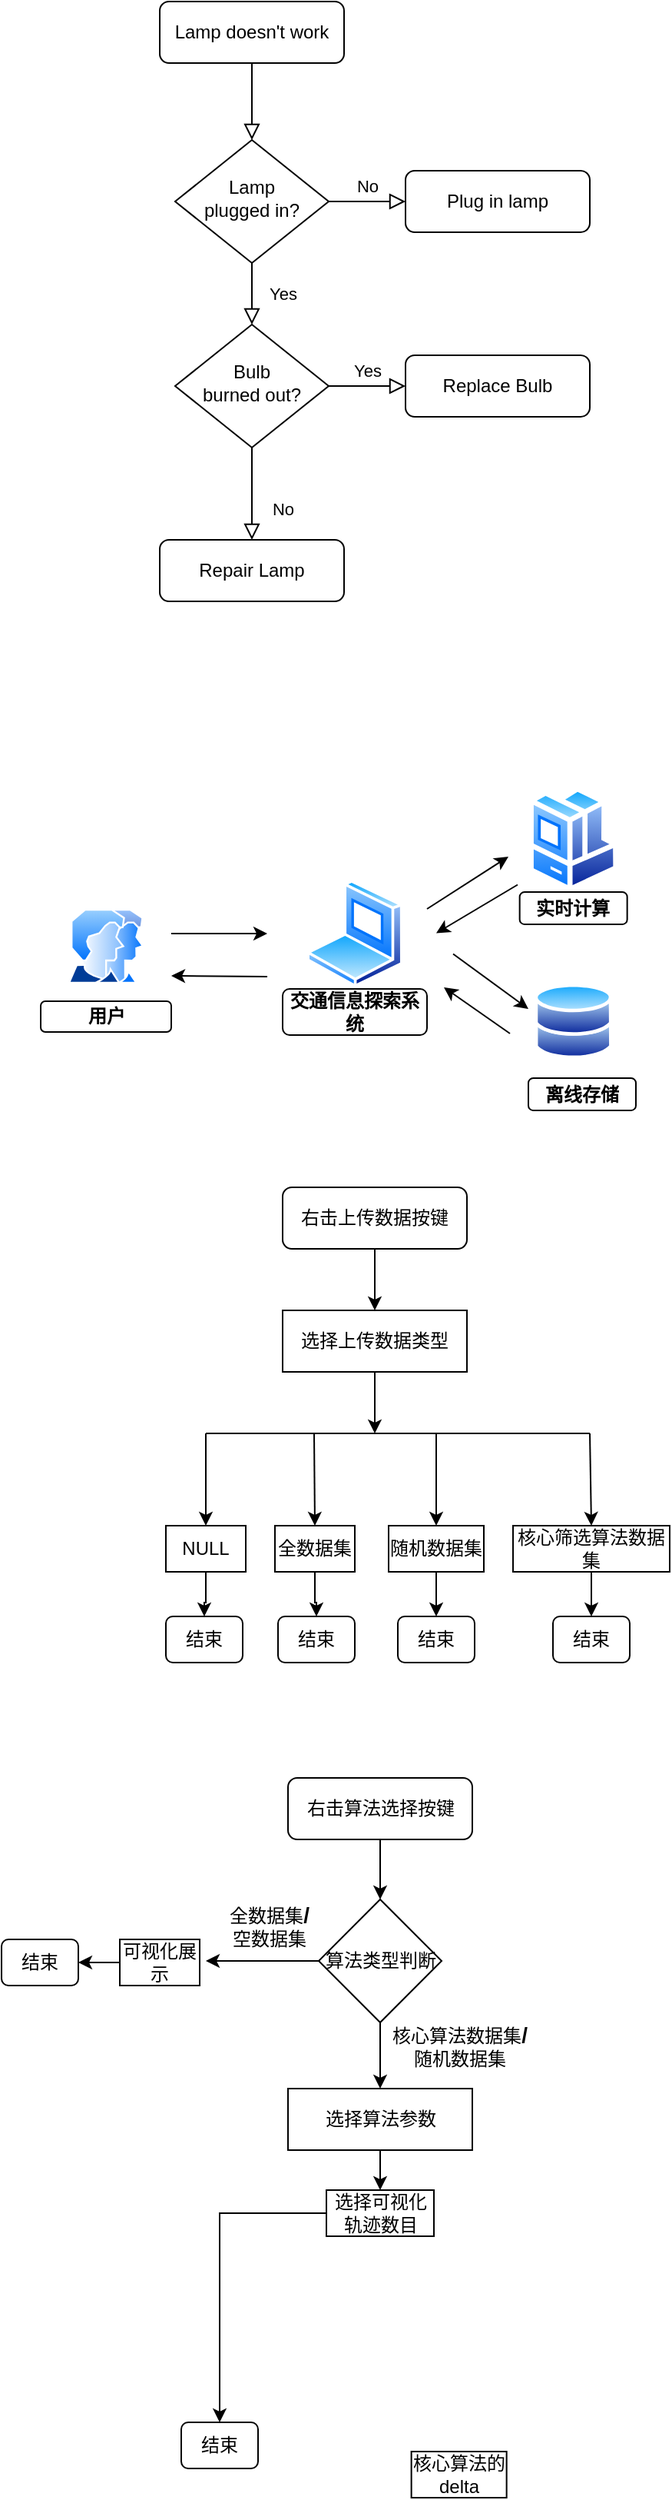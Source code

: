 <mxfile version="14.4.5" type="github">
  <diagram id="C5RBs43oDa-KdzZeNtuy" name="Page-1">
    <mxGraphModel dx="903" dy="575" grid="0" gridSize="10" guides="1" tooltips="1" connect="1" arrows="1" fold="1" page="1" pageScale="1" pageWidth="827" pageHeight="1169" math="0" shadow="0">
      <root>
        <mxCell id="WIyWlLk6GJQsqaUBKTNV-0" />
        <mxCell id="WIyWlLk6GJQsqaUBKTNV-1" parent="WIyWlLk6GJQsqaUBKTNV-0" />
        <mxCell id="WIyWlLk6GJQsqaUBKTNV-2" value="" style="rounded=0;html=1;jettySize=auto;orthogonalLoop=1;fontSize=11;endArrow=block;endFill=0;endSize=8;strokeWidth=1;shadow=0;labelBackgroundColor=none;edgeStyle=orthogonalEdgeStyle;" parent="WIyWlLk6GJQsqaUBKTNV-1" source="WIyWlLk6GJQsqaUBKTNV-3" target="WIyWlLk6GJQsqaUBKTNV-6" edge="1">
          <mxGeometry relative="1" as="geometry" />
        </mxCell>
        <mxCell id="WIyWlLk6GJQsqaUBKTNV-3" value="Lamp doesn&#39;t work" style="rounded=1;whiteSpace=wrap;html=1;fontSize=12;glass=0;strokeWidth=1;shadow=0;" parent="WIyWlLk6GJQsqaUBKTNV-1" vertex="1">
          <mxGeometry x="160" y="80" width="120" height="40" as="geometry" />
        </mxCell>
        <mxCell id="WIyWlLk6GJQsqaUBKTNV-4" value="Yes" style="rounded=0;html=1;jettySize=auto;orthogonalLoop=1;fontSize=11;endArrow=block;endFill=0;endSize=8;strokeWidth=1;shadow=0;labelBackgroundColor=none;edgeStyle=orthogonalEdgeStyle;" parent="WIyWlLk6GJQsqaUBKTNV-1" source="WIyWlLk6GJQsqaUBKTNV-6" target="WIyWlLk6GJQsqaUBKTNV-10" edge="1">
          <mxGeometry y="20" relative="1" as="geometry">
            <mxPoint as="offset" />
          </mxGeometry>
        </mxCell>
        <mxCell id="WIyWlLk6GJQsqaUBKTNV-5" value="No" style="edgeStyle=orthogonalEdgeStyle;rounded=0;html=1;jettySize=auto;orthogonalLoop=1;fontSize=11;endArrow=block;endFill=0;endSize=8;strokeWidth=1;shadow=0;labelBackgroundColor=none;" parent="WIyWlLk6GJQsqaUBKTNV-1" source="WIyWlLk6GJQsqaUBKTNV-6" target="WIyWlLk6GJQsqaUBKTNV-7" edge="1">
          <mxGeometry y="10" relative="1" as="geometry">
            <mxPoint as="offset" />
          </mxGeometry>
        </mxCell>
        <mxCell id="WIyWlLk6GJQsqaUBKTNV-6" value="Lamp&lt;br&gt;plugged in?" style="rhombus;whiteSpace=wrap;html=1;shadow=0;fontFamily=Helvetica;fontSize=12;align=center;strokeWidth=1;spacing=6;spacingTop=-4;" parent="WIyWlLk6GJQsqaUBKTNV-1" vertex="1">
          <mxGeometry x="170" y="170" width="100" height="80" as="geometry" />
        </mxCell>
        <mxCell id="WIyWlLk6GJQsqaUBKTNV-7" value="Plug in lamp" style="rounded=1;whiteSpace=wrap;html=1;fontSize=12;glass=0;strokeWidth=1;shadow=0;" parent="WIyWlLk6GJQsqaUBKTNV-1" vertex="1">
          <mxGeometry x="320" y="190" width="120" height="40" as="geometry" />
        </mxCell>
        <mxCell id="WIyWlLk6GJQsqaUBKTNV-8" value="No" style="rounded=0;html=1;jettySize=auto;orthogonalLoop=1;fontSize=11;endArrow=block;endFill=0;endSize=8;strokeWidth=1;shadow=0;labelBackgroundColor=none;edgeStyle=orthogonalEdgeStyle;" parent="WIyWlLk6GJQsqaUBKTNV-1" source="WIyWlLk6GJQsqaUBKTNV-10" target="WIyWlLk6GJQsqaUBKTNV-11" edge="1">
          <mxGeometry x="0.333" y="20" relative="1" as="geometry">
            <mxPoint as="offset" />
          </mxGeometry>
        </mxCell>
        <mxCell id="WIyWlLk6GJQsqaUBKTNV-9" value="Yes" style="edgeStyle=orthogonalEdgeStyle;rounded=0;html=1;jettySize=auto;orthogonalLoop=1;fontSize=11;endArrow=block;endFill=0;endSize=8;strokeWidth=1;shadow=0;labelBackgroundColor=none;" parent="WIyWlLk6GJQsqaUBKTNV-1" source="WIyWlLk6GJQsqaUBKTNV-10" target="WIyWlLk6GJQsqaUBKTNV-12" edge="1">
          <mxGeometry y="10" relative="1" as="geometry">
            <mxPoint as="offset" />
          </mxGeometry>
        </mxCell>
        <mxCell id="WIyWlLk6GJQsqaUBKTNV-10" value="Bulb&lt;br&gt;burned out?" style="rhombus;whiteSpace=wrap;html=1;shadow=0;fontFamily=Helvetica;fontSize=12;align=center;strokeWidth=1;spacing=6;spacingTop=-4;" parent="WIyWlLk6GJQsqaUBKTNV-1" vertex="1">
          <mxGeometry x="170" y="290" width="100" height="80" as="geometry" />
        </mxCell>
        <mxCell id="WIyWlLk6GJQsqaUBKTNV-11" value="Repair Lamp" style="rounded=1;whiteSpace=wrap;html=1;fontSize=12;glass=0;strokeWidth=1;shadow=0;" parent="WIyWlLk6GJQsqaUBKTNV-1" vertex="1">
          <mxGeometry x="160" y="430" width="120" height="40" as="geometry" />
        </mxCell>
        <mxCell id="WIyWlLk6GJQsqaUBKTNV-12" value="Replace Bulb" style="rounded=1;whiteSpace=wrap;html=1;fontSize=12;glass=0;strokeWidth=1;shadow=0;" parent="WIyWlLk6GJQsqaUBKTNV-1" vertex="1">
          <mxGeometry x="320" y="310" width="120" height="40" as="geometry" />
        </mxCell>
        <mxCell id="07RU_dakuY-ybr0K6Tnr-0" value="" style="aspect=fixed;perimeter=ellipsePerimeter;html=1;align=center;shadow=0;dashed=0;spacingTop=3;image;image=img/lib/active_directory/user_accounts.svg;" vertex="1" parent="WIyWlLk6GJQsqaUBKTNV-1">
          <mxGeometry x="100" y="670" width="50" height="48.5" as="geometry" />
        </mxCell>
        <mxCell id="07RU_dakuY-ybr0K6Tnr-1" value="&lt;b&gt;用户&lt;/b&gt;" style="rounded=1;whiteSpace=wrap;html=1;fontSize=12;glass=0;strokeWidth=1;shadow=0;" vertex="1" parent="WIyWlLk6GJQsqaUBKTNV-1">
          <mxGeometry x="82.5" y="730" width="85" height="20" as="geometry" />
        </mxCell>
        <mxCell id="07RU_dakuY-ybr0K6Tnr-2" value="" style="endArrow=classic;html=1;" edge="1" parent="WIyWlLk6GJQsqaUBKTNV-1">
          <mxGeometry width="50" height="50" relative="1" as="geometry">
            <mxPoint x="167.5" y="686" as="sourcePoint" />
            <mxPoint x="230" y="686" as="targetPoint" />
          </mxGeometry>
        </mxCell>
        <mxCell id="07RU_dakuY-ybr0K6Tnr-3" value="" style="endArrow=classic;html=1;" edge="1" parent="WIyWlLk6GJQsqaUBKTNV-1">
          <mxGeometry width="50" height="50" relative="1" as="geometry">
            <mxPoint x="230" y="714" as="sourcePoint" />
            <mxPoint x="167.5" y="713.5" as="targetPoint" />
          </mxGeometry>
        </mxCell>
        <mxCell id="07RU_dakuY-ybr0K6Tnr-4" value="" style="aspect=fixed;perimeter=ellipsePerimeter;html=1;align=center;shadow=0;dashed=0;spacingTop=3;image;image=img/lib/active_directory/laptop_client.svg;" vertex="1" parent="WIyWlLk6GJQsqaUBKTNV-1">
          <mxGeometry x="255.5" y="651" width="63" height="70" as="geometry" />
        </mxCell>
        <mxCell id="07RU_dakuY-ybr0K6Tnr-5" value="&lt;b&gt;交通信息探索系统&lt;/b&gt;" style="rounded=1;whiteSpace=wrap;html=1;fontSize=12;glass=0;strokeWidth=1;shadow=0;" vertex="1" parent="WIyWlLk6GJQsqaUBKTNV-1">
          <mxGeometry x="240" y="722" width="94" height="30" as="geometry" />
        </mxCell>
        <mxCell id="07RU_dakuY-ybr0K6Tnr-6" value="" style="endArrow=classic;html=1;" edge="1" parent="WIyWlLk6GJQsqaUBKTNV-1">
          <mxGeometry width="50" height="50" relative="1" as="geometry">
            <mxPoint x="334" y="670" as="sourcePoint" />
            <mxPoint x="387" y="636" as="targetPoint" />
          </mxGeometry>
        </mxCell>
        <mxCell id="07RU_dakuY-ybr0K6Tnr-7" value="" style="endArrow=classic;html=1;" edge="1" parent="WIyWlLk6GJQsqaUBKTNV-1">
          <mxGeometry width="50" height="50" relative="1" as="geometry">
            <mxPoint x="393" y="654.25" as="sourcePoint" />
            <mxPoint x="340" y="685.75" as="targetPoint" />
          </mxGeometry>
        </mxCell>
        <mxCell id="07RU_dakuY-ybr0K6Tnr-9" value="" style="aspect=fixed;perimeter=ellipsePerimeter;html=1;align=center;shadow=0;dashed=0;spacingTop=3;image;image=img/lib/active_directory/databases.svg;" vertex="1" parent="WIyWlLk6GJQsqaUBKTNV-1">
          <mxGeometry x="403.82" y="718" width="51.02" height="50" as="geometry" />
        </mxCell>
        <mxCell id="07RU_dakuY-ybr0K6Tnr-10" value="" style="aspect=fixed;perimeter=ellipsePerimeter;html=1;align=center;shadow=0;dashed=0;spacingTop=3;image;image=img/lib/active_directory/workstation_client.svg;" vertex="1" parent="WIyWlLk6GJQsqaUBKTNV-1">
          <mxGeometry x="400" y="590" width="58.65" height="69" as="geometry" />
        </mxCell>
        <mxCell id="07RU_dakuY-ybr0K6Tnr-14" value="" style="endArrow=classic;html=1;" edge="1" parent="WIyWlLk6GJQsqaUBKTNV-1">
          <mxGeometry width="50" height="50" relative="1" as="geometry">
            <mxPoint x="351" y="699.25" as="sourcePoint" />
            <mxPoint x="400" y="735" as="targetPoint" />
          </mxGeometry>
        </mxCell>
        <mxCell id="07RU_dakuY-ybr0K6Tnr-15" value="" style="endArrow=classic;html=1;" edge="1" parent="WIyWlLk6GJQsqaUBKTNV-1">
          <mxGeometry width="50" height="50" relative="1" as="geometry">
            <mxPoint x="388" y="751" as="sourcePoint" />
            <mxPoint x="345" y="721" as="targetPoint" />
          </mxGeometry>
        </mxCell>
        <mxCell id="07RU_dakuY-ybr0K6Tnr-16" value="&lt;b&gt;实时计算&lt;/b&gt;" style="rounded=1;whiteSpace=wrap;html=1;fontSize=12;glass=0;strokeWidth=1;shadow=0;" vertex="1" parent="WIyWlLk6GJQsqaUBKTNV-1">
          <mxGeometry x="394.33" y="659" width="70" height="21" as="geometry" />
        </mxCell>
        <mxCell id="07RU_dakuY-ybr0K6Tnr-18" value="&lt;b&gt;离线存储&lt;/b&gt;" style="rounded=1;whiteSpace=wrap;html=1;fontSize=12;glass=0;strokeWidth=1;shadow=0;" vertex="1" parent="WIyWlLk6GJQsqaUBKTNV-1">
          <mxGeometry x="400" y="780" width="70" height="21" as="geometry" />
        </mxCell>
        <mxCell id="07RU_dakuY-ybr0K6Tnr-20" style="edgeStyle=orthogonalEdgeStyle;rounded=0;orthogonalLoop=1;jettySize=auto;html=1;entryX=0.5;entryY=0;entryDx=0;entryDy=0;" edge="1" parent="WIyWlLk6GJQsqaUBKTNV-1" source="07RU_dakuY-ybr0K6Tnr-19" target="07RU_dakuY-ybr0K6Tnr-21">
          <mxGeometry relative="1" as="geometry">
            <mxPoint x="300" y="921" as="targetPoint" />
          </mxGeometry>
        </mxCell>
        <mxCell id="07RU_dakuY-ybr0K6Tnr-19" value="右击上传数据按键" style="rounded=1;whiteSpace=wrap;html=1;fontSize=12;glass=0;strokeWidth=1;shadow=0;" vertex="1" parent="WIyWlLk6GJQsqaUBKTNV-1">
          <mxGeometry x="240" y="851" width="120" height="40" as="geometry" />
        </mxCell>
        <mxCell id="07RU_dakuY-ybr0K6Tnr-22" style="edgeStyle=orthogonalEdgeStyle;rounded=0;orthogonalLoop=1;jettySize=auto;html=1;" edge="1" parent="WIyWlLk6GJQsqaUBKTNV-1" source="07RU_dakuY-ybr0K6Tnr-21">
          <mxGeometry relative="1" as="geometry">
            <mxPoint x="300" y="1011" as="targetPoint" />
          </mxGeometry>
        </mxCell>
        <mxCell id="07RU_dakuY-ybr0K6Tnr-21" value="选择上传数据类型" style="rounded=0;whiteSpace=wrap;html=1;" vertex="1" parent="WIyWlLk6GJQsqaUBKTNV-1">
          <mxGeometry x="240" y="931" width="120" height="40" as="geometry" />
        </mxCell>
        <mxCell id="07RU_dakuY-ybr0K6Tnr-23" value="" style="endArrow=none;html=1;" edge="1" parent="WIyWlLk6GJQsqaUBKTNV-1">
          <mxGeometry width="50" height="50" relative="1" as="geometry">
            <mxPoint x="190" y="1011" as="sourcePoint" />
            <mxPoint x="440" y="1011" as="targetPoint" />
          </mxGeometry>
        </mxCell>
        <mxCell id="07RU_dakuY-ybr0K6Tnr-24" value="" style="endArrow=classic;html=1;entryX=0.5;entryY=0;entryDx=0;entryDy=0;" edge="1" parent="WIyWlLk6GJQsqaUBKTNV-1" target="07RU_dakuY-ybr0K6Tnr-29">
          <mxGeometry width="50" height="50" relative="1" as="geometry">
            <mxPoint x="190" y="1011" as="sourcePoint" />
            <mxPoint x="190" y="1061" as="targetPoint" />
          </mxGeometry>
        </mxCell>
        <mxCell id="07RU_dakuY-ybr0K6Tnr-25" value="" style="endArrow=classic;html=1;entryX=0.5;entryY=0;entryDx=0;entryDy=0;" edge="1" parent="WIyWlLk6GJQsqaUBKTNV-1" target="07RU_dakuY-ybr0K6Tnr-31">
          <mxGeometry width="50" height="50" relative="1" as="geometry">
            <mxPoint x="260.5" y="1011" as="sourcePoint" />
            <mxPoint x="260.5" y="1061" as="targetPoint" />
          </mxGeometry>
        </mxCell>
        <mxCell id="07RU_dakuY-ybr0K6Tnr-26" value="" style="endArrow=classic;html=1;entryX=0.5;entryY=0;entryDx=0;entryDy=0;" edge="1" parent="WIyWlLk6GJQsqaUBKTNV-1" target="07RU_dakuY-ybr0K6Tnr-32">
          <mxGeometry width="50" height="50" relative="1" as="geometry">
            <mxPoint x="340.0" y="1011" as="sourcePoint" />
            <mxPoint x="340.0" y="1061" as="targetPoint" />
          </mxGeometry>
        </mxCell>
        <mxCell id="07RU_dakuY-ybr0K6Tnr-27" value="" style="endArrow=classic;html=1;entryX=0.5;entryY=0;entryDx=0;entryDy=0;" edge="1" parent="WIyWlLk6GJQsqaUBKTNV-1" target="07RU_dakuY-ybr0K6Tnr-33">
          <mxGeometry width="50" height="50" relative="1" as="geometry">
            <mxPoint x="440" y="1011" as="sourcePoint" />
            <mxPoint x="409.66" y="1061" as="targetPoint" />
          </mxGeometry>
        </mxCell>
        <mxCell id="07RU_dakuY-ybr0K6Tnr-48" style="edgeStyle=orthogonalEdgeStyle;rounded=0;orthogonalLoop=1;jettySize=auto;html=1;entryX=0.5;entryY=0;entryDx=0;entryDy=0;" edge="1" parent="WIyWlLk6GJQsqaUBKTNV-1" source="07RU_dakuY-ybr0K6Tnr-29" target="07RU_dakuY-ybr0K6Tnr-39">
          <mxGeometry relative="1" as="geometry" />
        </mxCell>
        <mxCell id="07RU_dakuY-ybr0K6Tnr-29" value="NULL" style="rounded=0;whiteSpace=wrap;html=1;" vertex="1" parent="WIyWlLk6GJQsqaUBKTNV-1">
          <mxGeometry x="164" y="1071" width="52" height="30" as="geometry" />
        </mxCell>
        <mxCell id="07RU_dakuY-ybr0K6Tnr-47" style="edgeStyle=orthogonalEdgeStyle;rounded=0;orthogonalLoop=1;jettySize=auto;html=1;entryX=0.5;entryY=0;entryDx=0;entryDy=0;" edge="1" parent="WIyWlLk6GJQsqaUBKTNV-1" source="07RU_dakuY-ybr0K6Tnr-31" target="07RU_dakuY-ybr0K6Tnr-41">
          <mxGeometry relative="1" as="geometry" />
        </mxCell>
        <mxCell id="07RU_dakuY-ybr0K6Tnr-31" value="全数据集" style="rounded=0;whiteSpace=wrap;html=1;" vertex="1" parent="WIyWlLk6GJQsqaUBKTNV-1">
          <mxGeometry x="235" y="1071" width="52" height="30" as="geometry" />
        </mxCell>
        <mxCell id="07RU_dakuY-ybr0K6Tnr-46" style="edgeStyle=orthogonalEdgeStyle;rounded=0;orthogonalLoop=1;jettySize=auto;html=1;entryX=0.5;entryY=0;entryDx=0;entryDy=0;" edge="1" parent="WIyWlLk6GJQsqaUBKTNV-1" source="07RU_dakuY-ybr0K6Tnr-32" target="07RU_dakuY-ybr0K6Tnr-42">
          <mxGeometry relative="1" as="geometry" />
        </mxCell>
        <mxCell id="07RU_dakuY-ybr0K6Tnr-32" value="随机数据集" style="rounded=0;whiteSpace=wrap;html=1;" vertex="1" parent="WIyWlLk6GJQsqaUBKTNV-1">
          <mxGeometry x="309" y="1071" width="62" height="30" as="geometry" />
        </mxCell>
        <mxCell id="07RU_dakuY-ybr0K6Tnr-45" style="edgeStyle=orthogonalEdgeStyle;rounded=0;orthogonalLoop=1;jettySize=auto;html=1;entryX=0.5;entryY=0;entryDx=0;entryDy=0;" edge="1" parent="WIyWlLk6GJQsqaUBKTNV-1" source="07RU_dakuY-ybr0K6Tnr-33" target="07RU_dakuY-ybr0K6Tnr-43">
          <mxGeometry relative="1" as="geometry" />
        </mxCell>
        <mxCell id="07RU_dakuY-ybr0K6Tnr-33" value="核心筛选算法数据集" style="rounded=0;whiteSpace=wrap;html=1;" vertex="1" parent="WIyWlLk6GJQsqaUBKTNV-1">
          <mxGeometry x="390" y="1071" width="102" height="30" as="geometry" />
        </mxCell>
        <mxCell id="07RU_dakuY-ybr0K6Tnr-39" value="结束" style="rounded=1;whiteSpace=wrap;html=1;fontSize=12;glass=0;strokeWidth=1;shadow=0;" vertex="1" parent="WIyWlLk6GJQsqaUBKTNV-1">
          <mxGeometry x="164" y="1130" width="50" height="30" as="geometry" />
        </mxCell>
        <mxCell id="07RU_dakuY-ybr0K6Tnr-41" value="结束" style="rounded=1;whiteSpace=wrap;html=1;fontSize=12;glass=0;strokeWidth=1;shadow=0;" vertex="1" parent="WIyWlLk6GJQsqaUBKTNV-1">
          <mxGeometry x="237" y="1130" width="50" height="30" as="geometry" />
        </mxCell>
        <mxCell id="07RU_dakuY-ybr0K6Tnr-42" value="结束" style="rounded=1;whiteSpace=wrap;html=1;fontSize=12;glass=0;strokeWidth=1;shadow=0;" vertex="1" parent="WIyWlLk6GJQsqaUBKTNV-1">
          <mxGeometry x="315" y="1130" width="50" height="30" as="geometry" />
        </mxCell>
        <mxCell id="07RU_dakuY-ybr0K6Tnr-43" value="结束" style="rounded=1;whiteSpace=wrap;html=1;fontSize=12;glass=0;strokeWidth=1;shadow=0;" vertex="1" parent="WIyWlLk6GJQsqaUBKTNV-1">
          <mxGeometry x="416" y="1130" width="50" height="30" as="geometry" />
        </mxCell>
        <mxCell id="07RU_dakuY-ybr0K6Tnr-50" style="edgeStyle=orthogonalEdgeStyle;rounded=0;orthogonalLoop=1;jettySize=auto;html=1;entryX=0.5;entryY=0;entryDx=0;entryDy=0;" edge="1" parent="WIyWlLk6GJQsqaUBKTNV-1" source="07RU_dakuY-ybr0K6Tnr-51" target="07RU_dakuY-ybr0K6Tnr-71">
          <mxGeometry relative="1" as="geometry">
            <mxPoint x="303" y="1306" as="targetPoint" />
          </mxGeometry>
        </mxCell>
        <mxCell id="07RU_dakuY-ybr0K6Tnr-51" value="右击算法选择按键" style="rounded=1;whiteSpace=wrap;html=1;fontSize=12;glass=0;strokeWidth=1;shadow=0;" vertex="1" parent="WIyWlLk6GJQsqaUBKTNV-1">
          <mxGeometry x="243.5" y="1235" width="120" height="40" as="geometry" />
        </mxCell>
        <mxCell id="07RU_dakuY-ybr0K6Tnr-85" style="edgeStyle=orthogonalEdgeStyle;rounded=0;orthogonalLoop=1;jettySize=auto;html=1;entryX=0.5;entryY=0;entryDx=0;entryDy=0;" edge="1" parent="WIyWlLk6GJQsqaUBKTNV-1" source="07RU_dakuY-ybr0K6Tnr-53" target="07RU_dakuY-ybr0K6Tnr-60">
          <mxGeometry relative="1" as="geometry" />
        </mxCell>
        <mxCell id="07RU_dakuY-ybr0K6Tnr-53" value="选择算法参数" style="rounded=0;whiteSpace=wrap;html=1;" vertex="1" parent="WIyWlLk6GJQsqaUBKTNV-1">
          <mxGeometry x="243.5" y="1437" width="120" height="40" as="geometry" />
        </mxCell>
        <mxCell id="07RU_dakuY-ybr0K6Tnr-59" style="edgeStyle=orthogonalEdgeStyle;rounded=0;orthogonalLoop=1;jettySize=auto;html=1;entryX=0.5;entryY=0;entryDx=0;entryDy=0;" edge="1" parent="WIyWlLk6GJQsqaUBKTNV-1" source="07RU_dakuY-ybr0K6Tnr-60" target="07RU_dakuY-ybr0K6Tnr-67">
          <mxGeometry relative="1" as="geometry" />
        </mxCell>
        <mxCell id="07RU_dakuY-ybr0K6Tnr-60" value="选择可视化轨迹数目" style="rounded=0;whiteSpace=wrap;html=1;" vertex="1" parent="WIyWlLk6GJQsqaUBKTNV-1">
          <mxGeometry x="268.5" y="1503" width="70" height="30" as="geometry" />
        </mxCell>
        <mxCell id="07RU_dakuY-ybr0K6Tnr-64" value="核心算法的delta" style="rounded=0;whiteSpace=wrap;html=1;" vertex="1" parent="WIyWlLk6GJQsqaUBKTNV-1">
          <mxGeometry x="323.82" y="1673" width="62" height="30" as="geometry" />
        </mxCell>
        <mxCell id="07RU_dakuY-ybr0K6Tnr-67" value="结束" style="rounded=1;whiteSpace=wrap;html=1;fontSize=12;glass=0;strokeWidth=1;shadow=0;" vertex="1" parent="WIyWlLk6GJQsqaUBKTNV-1">
          <mxGeometry x="174" y="1654" width="50" height="30" as="geometry" />
        </mxCell>
        <mxCell id="07RU_dakuY-ybr0K6Tnr-73" style="edgeStyle=orthogonalEdgeStyle;rounded=0;orthogonalLoop=1;jettySize=auto;html=1;" edge="1" parent="WIyWlLk6GJQsqaUBKTNV-1" source="07RU_dakuY-ybr0K6Tnr-71">
          <mxGeometry relative="1" as="geometry">
            <mxPoint x="190" y="1354" as="targetPoint" />
          </mxGeometry>
        </mxCell>
        <mxCell id="07RU_dakuY-ybr0K6Tnr-86" style="edgeStyle=orthogonalEdgeStyle;rounded=0;orthogonalLoop=1;jettySize=auto;html=1;entryX=0.5;entryY=0;entryDx=0;entryDy=0;" edge="1" parent="WIyWlLk6GJQsqaUBKTNV-1" source="07RU_dakuY-ybr0K6Tnr-71" target="07RU_dakuY-ybr0K6Tnr-53">
          <mxGeometry relative="1" as="geometry" />
        </mxCell>
        <mxCell id="07RU_dakuY-ybr0K6Tnr-71" value="算法类型判断" style="rhombus;whiteSpace=wrap;html=1;" vertex="1" parent="WIyWlLk6GJQsqaUBKTNV-1">
          <mxGeometry x="263.5" y="1314" width="80" height="80" as="geometry" />
        </mxCell>
        <mxCell id="07RU_dakuY-ybr0K6Tnr-75" value="全数据集&lt;b&gt;&lt;font style=&quot;font-size: 14px&quot;&gt;/&lt;br&gt;&lt;/font&gt;&lt;/b&gt;空数据集" style="text;html=1;align=center;verticalAlign=middle;resizable=0;points=[];autosize=1;" vertex="1" parent="WIyWlLk6GJQsqaUBKTNV-1">
          <mxGeometry x="200" y="1314" width="62" height="33" as="geometry" />
        </mxCell>
        <mxCell id="07RU_dakuY-ybr0K6Tnr-83" style="edgeStyle=orthogonalEdgeStyle;rounded=0;orthogonalLoop=1;jettySize=auto;html=1;entryX=1;entryY=0.5;entryDx=0;entryDy=0;" edge="1" parent="WIyWlLk6GJQsqaUBKTNV-1" source="07RU_dakuY-ybr0K6Tnr-76" target="07RU_dakuY-ybr0K6Tnr-82">
          <mxGeometry relative="1" as="geometry" />
        </mxCell>
        <mxCell id="07RU_dakuY-ybr0K6Tnr-76" value="可视化展示" style="rounded=0;whiteSpace=wrap;html=1;" vertex="1" parent="WIyWlLk6GJQsqaUBKTNV-1">
          <mxGeometry x="134" y="1340" width="52" height="30" as="geometry" />
        </mxCell>
        <mxCell id="07RU_dakuY-ybr0K6Tnr-82" value="结束" style="rounded=1;whiteSpace=wrap;html=1;fontSize=12;glass=0;strokeWidth=1;shadow=0;" vertex="1" parent="WIyWlLk6GJQsqaUBKTNV-1">
          <mxGeometry x="57" y="1340" width="50" height="30" as="geometry" />
        </mxCell>
        <mxCell id="07RU_dakuY-ybr0K6Tnr-84" value="&lt;font&gt;核心算法数据集&lt;/font&gt;&lt;font style=&quot;font-weight: bold ; font-size: 14px&quot;&gt;/&lt;br&gt;&lt;/font&gt;随机数据集" style="text;html=1;align=center;verticalAlign=middle;resizable=0;points=[];autosize=1;" vertex="1" parent="WIyWlLk6GJQsqaUBKTNV-1">
          <mxGeometry x="305.82" y="1392" width="98" height="33" as="geometry" />
        </mxCell>
      </root>
    </mxGraphModel>
  </diagram>
</mxfile>

